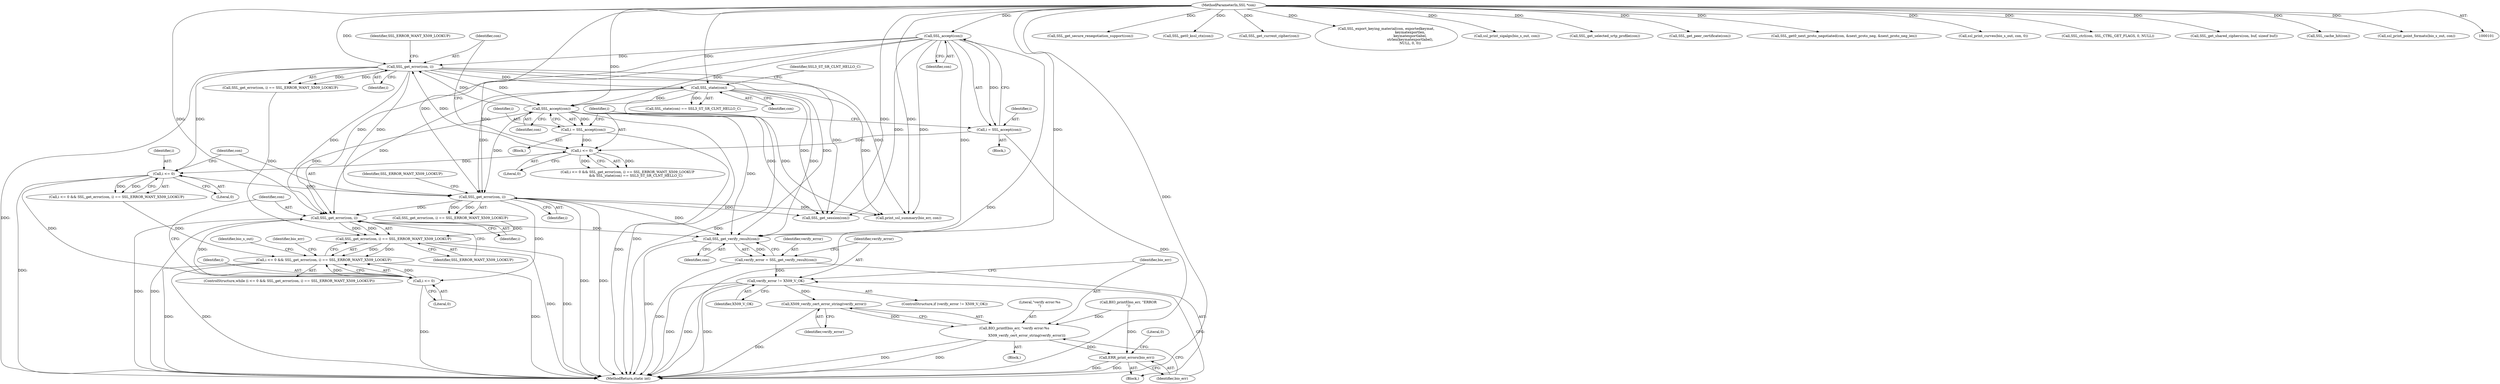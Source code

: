 digraph "0_openssl_259b664f950c2ba66fbf4b0fe5281327904ead21@pointer" {
"1000179" [label="(Call,SSL_get_error(con, i))"];
"1000125" [label="(Call,SSL_get_error(con, i))"];
"1000139" [label="(Call,SSL_accept(con))"];
"1000115" [label="(Call,SSL_accept(con))"];
"1000102" [label="(MethodParameterIn,SSL *con)"];
"1000130" [label="(Call,SSL_state(con))"];
"1000120" [label="(Call,i <= 0)"];
"1000113" [label="(Call,i = SSL_accept(con))"];
"1000137" [label="(Call,i = SSL_accept(con))"];
"1000147" [label="(Call,SSL_get_error(con, i))"];
"1000143" [label="(Call,i <= 0)"];
"1000175" [label="(Call,i <= 0)"];
"1000178" [label="(Call,SSL_get_error(con, i) == SSL_ERROR_WANT_X509_LOOKUP)"];
"1000174" [label="(Call,i <= 0 && SSL_get_error(con, i) == SSL_ERROR_WANT_X509_LOOKUP)"];
"1000224" [label="(Call,SSL_get_verify_result(con))"];
"1000222" [label="(Call,verify_error = SSL_get_verify_result(con))"];
"1000227" [label="(Call,verify_error != X509_V_OK)"];
"1000234" [label="(Call,X509_verify_cert_error_string(verify_error))"];
"1000231" [label="(Call,BIO_printf(bio_err, \"verify error:%s\n\",\n                       X509_verify_cert_error_string(verify_error)))"];
"1000236" [label="(Call,ERR_print_errors(bio_err))"];
"1000231" [label="(Call,BIO_printf(bio_err, \"verify error:%s\n\",\n                       X509_verify_cert_error_string(verify_error)))"];
"1000390" [label="(Call,SSL_get_secure_renegotiation_support(con))"];
"1000234" [label="(Call,X509_verify_cert_error_string(verify_error))"];
"1000375" [label="(Call,SSL_get0_kssl_ctx(con))"];
"1000222" [label="(Call,verify_error = SSL_get_verify_result(con))"];
"1000180" [label="(Identifier,con)"];
"1000127" [label="(Identifier,i)"];
"1000239" [label="(Literal,0)"];
"1000116" [label="(Identifier,con)"];
"1000301" [label="(Call,SSL_get_current_cipher(con))"];
"1000151" [label="(Block,)"];
"1000421" [label="(Call,SSL_export_keying_material(con, exportedkeymat,\n                                            keymatexportlen,\n                                            keymatexportlabel,\n                                            strlen(keymatexportlabel),\n                                            NULL, 0, 0))"];
"1000121" [label="(Identifier,i)"];
"1000174" [label="(Call,i <= 0 && SSL_get_error(con, i) == SSL_ERROR_WANT_X509_LOOKUP)"];
"1000303" [label="(Call,ssl_print_sigalgs(bio_s_out, con))"];
"1000144" [label="(Identifier,i)"];
"1000148" [label="(Identifier,con)"];
"1000129" [label="(Call,SSL_state(con) == SSL3_ST_SR_CLNT_HELLO_C)"];
"1000126" [label="(Identifier,con)"];
"1000114" [label="(Identifier,i)"];
"1000178" [label="(Call,SSL_get_error(con, i) == SSL_ERROR_WANT_X509_LOOKUP)"];
"1000219" [label="(Call,BIO_printf(bio_err, \"ERROR\n\"))"];
"1000124" [label="(Call,SSL_get_error(con, i) == SSL_ERROR_WANT_X509_LOOKUP)"];
"1000345" [label="(Call,SSL_get_selected_srtp_profile(con))"];
"1000138" [label="(Identifier,i)"];
"1000125" [label="(Call,SSL_get_error(con, i))"];
"1000142" [label="(Call,i <= 0 && SSL_get_error(con, i) == SSL_ERROR_WANT_X509_LOOKUP)"];
"1000235" [label="(Identifier,verify_error)"];
"1000237" [label="(Identifier,bio_err)"];
"1000113" [label="(Call,i = SSL_accept(con))"];
"1000251" [label="(Call,SSL_get_peer_certificate(con))"];
"1000181" [label="(Identifier,i)"];
"1000223" [label="(Identifier,verify_error)"];
"1000322" [label="(Call,SSL_get0_next_proto_negotiated(con, &next_proto_neg, &next_proto_neg_len))"];
"1000185" [label="(Identifier,bio_s_out)"];
"1000102" [label="(MethodParameterIn,SSL *con)"];
"1000228" [label="(Identifier,verify_error)"];
"1000226" [label="(ControlStructure,if (verify_error != X509_V_OK))"];
"1000229" [label="(Identifier,X509_V_OK)"];
"1000115" [label="(Call,SSL_accept(con))"];
"1000137" [label="(Call,i = SSL_accept(con))"];
"1000309" [label="(Call,ssl_print_curves(bio_s_out, con, 0))"];
"1000462" [label="(MethodReturn,static int)"];
"1000119" [label="(Call,i <= 0 && SSL_get_error(con, i) == SSL_ERROR_WANT_X509_LOOKUP\n               && SSL_state(con) == SSL3_ST_SR_CLNT_HELLO_C)"];
"1000133" [label="(Block,)"];
"1000140" [label="(Identifier,con)"];
"1000128" [label="(Identifier,SSL_ERROR_WANT_X509_LOOKUP)"];
"1000363" [label="(Call,SSL_ctrl(con, SSL_CTRL_GET_FLAGS, 0, NULL))"];
"1000149" [label="(Identifier,i)"];
"1000176" [label="(Identifier,i)"];
"1000225" [label="(Identifier,con)"];
"1000227" [label="(Call,verify_error != X509_V_OK)"];
"1000236" [label="(Call,ERR_print_errors(bio_err))"];
"1000146" [label="(Call,SSL_get_error(con, i) == SSL_ERROR_WANT_X509_LOOKUP)"];
"1000120" [label="(Call,i <= 0)"];
"1000247" [label="(Call,SSL_get_session(con))"];
"1000173" [label="(ControlStructure,while (i <= 0 && SSL_get_error(con, i) == SSL_ERROR_WANT_X509_LOOKUP))"];
"1000143" [label="(Call,i <= 0)"];
"1000230" [label="(Block,)"];
"1000182" [label="(Identifier,SSL_ERROR_WANT_X509_LOOKUP)"];
"1000139" [label="(Call,SSL_accept(con))"];
"1000122" [label="(Literal,0)"];
"1000150" [label="(Identifier,SSL_ERROR_WANT_X509_LOOKUP)"];
"1000233" [label="(Literal,\"verify error:%s\n\")"];
"1000232" [label="(Identifier,bio_err)"];
"1000224" [label="(Call,SSL_get_verify_result(con))"];
"1000288" [label="(Call,SSL_get_shared_ciphers(con, buf, sizeof buf))"];
"1000145" [label="(Literal,0)"];
"1000179" [label="(Call,SSL_get_error(con, i))"];
"1000147" [label="(Call,SSL_get_error(con, i))"];
"1000132" [label="(Identifier,SSL3_ST_SR_CLNT_HELLO_C)"];
"1000177" [label="(Literal,0)"];
"1000220" [label="(Identifier,bio_err)"];
"1000130" [label="(Call,SSL_state(con))"];
"1000175" [label="(Call,i <= 0)"];
"1000242" [label="(Call,print_ssl_summary(bio_err, con))"];
"1000356" [label="(Call,SSL_cache_hit(con))"];
"1000103" [label="(Block,)"];
"1000306" [label="(Call,ssl_print_point_formats(bio_s_out, con))"];
"1000131" [label="(Identifier,con)"];
"1000179" -> "1000178"  [label="AST: "];
"1000179" -> "1000181"  [label="CFG: "];
"1000180" -> "1000179"  [label="AST: "];
"1000181" -> "1000179"  [label="AST: "];
"1000182" -> "1000179"  [label="CFG: "];
"1000179" -> "1000462"  [label="DDG: "];
"1000179" -> "1000462"  [label="DDG: "];
"1000179" -> "1000178"  [label="DDG: "];
"1000179" -> "1000178"  [label="DDG: "];
"1000125" -> "1000179"  [label="DDG: "];
"1000139" -> "1000179"  [label="DDG: "];
"1000147" -> "1000179"  [label="DDG: "];
"1000115" -> "1000179"  [label="DDG: "];
"1000130" -> "1000179"  [label="DDG: "];
"1000102" -> "1000179"  [label="DDG: "];
"1000175" -> "1000179"  [label="DDG: "];
"1000179" -> "1000224"  [label="DDG: "];
"1000125" -> "1000124"  [label="AST: "];
"1000125" -> "1000127"  [label="CFG: "];
"1000126" -> "1000125"  [label="AST: "];
"1000127" -> "1000125"  [label="AST: "];
"1000128" -> "1000125"  [label="CFG: "];
"1000125" -> "1000462"  [label="DDG: "];
"1000125" -> "1000124"  [label="DDG: "];
"1000125" -> "1000124"  [label="DDG: "];
"1000139" -> "1000125"  [label="DDG: "];
"1000115" -> "1000125"  [label="DDG: "];
"1000102" -> "1000125"  [label="DDG: "];
"1000120" -> "1000125"  [label="DDG: "];
"1000125" -> "1000130"  [label="DDG: "];
"1000125" -> "1000139"  [label="DDG: "];
"1000125" -> "1000143"  [label="DDG: "];
"1000125" -> "1000147"  [label="DDG: "];
"1000125" -> "1000224"  [label="DDG: "];
"1000125" -> "1000242"  [label="DDG: "];
"1000125" -> "1000247"  [label="DDG: "];
"1000139" -> "1000137"  [label="AST: "];
"1000139" -> "1000140"  [label="CFG: "];
"1000140" -> "1000139"  [label="AST: "];
"1000137" -> "1000139"  [label="CFG: "];
"1000139" -> "1000462"  [label="DDG: "];
"1000139" -> "1000137"  [label="DDG: "];
"1000115" -> "1000139"  [label="DDG: "];
"1000130" -> "1000139"  [label="DDG: "];
"1000102" -> "1000139"  [label="DDG: "];
"1000139" -> "1000147"  [label="DDG: "];
"1000139" -> "1000224"  [label="DDG: "];
"1000139" -> "1000242"  [label="DDG: "];
"1000139" -> "1000247"  [label="DDG: "];
"1000115" -> "1000113"  [label="AST: "];
"1000115" -> "1000116"  [label="CFG: "];
"1000116" -> "1000115"  [label="AST: "];
"1000113" -> "1000115"  [label="CFG: "];
"1000115" -> "1000462"  [label="DDG: "];
"1000115" -> "1000113"  [label="DDG: "];
"1000102" -> "1000115"  [label="DDG: "];
"1000115" -> "1000147"  [label="DDG: "];
"1000115" -> "1000224"  [label="DDG: "];
"1000115" -> "1000242"  [label="DDG: "];
"1000115" -> "1000247"  [label="DDG: "];
"1000102" -> "1000101"  [label="AST: "];
"1000102" -> "1000462"  [label="DDG: "];
"1000102" -> "1000130"  [label="DDG: "];
"1000102" -> "1000147"  [label="DDG: "];
"1000102" -> "1000224"  [label="DDG: "];
"1000102" -> "1000242"  [label="DDG: "];
"1000102" -> "1000247"  [label="DDG: "];
"1000102" -> "1000251"  [label="DDG: "];
"1000102" -> "1000288"  [label="DDG: "];
"1000102" -> "1000301"  [label="DDG: "];
"1000102" -> "1000303"  [label="DDG: "];
"1000102" -> "1000306"  [label="DDG: "];
"1000102" -> "1000309"  [label="DDG: "];
"1000102" -> "1000322"  [label="DDG: "];
"1000102" -> "1000345"  [label="DDG: "];
"1000102" -> "1000356"  [label="DDG: "];
"1000102" -> "1000363"  [label="DDG: "];
"1000102" -> "1000375"  [label="DDG: "];
"1000102" -> "1000390"  [label="DDG: "];
"1000102" -> "1000421"  [label="DDG: "];
"1000130" -> "1000129"  [label="AST: "];
"1000130" -> "1000131"  [label="CFG: "];
"1000131" -> "1000130"  [label="AST: "];
"1000132" -> "1000130"  [label="CFG: "];
"1000130" -> "1000462"  [label="DDG: "];
"1000130" -> "1000129"  [label="DDG: "];
"1000130" -> "1000147"  [label="DDG: "];
"1000130" -> "1000224"  [label="DDG: "];
"1000130" -> "1000242"  [label="DDG: "];
"1000130" -> "1000247"  [label="DDG: "];
"1000120" -> "1000119"  [label="AST: "];
"1000120" -> "1000122"  [label="CFG: "];
"1000121" -> "1000120"  [label="AST: "];
"1000122" -> "1000120"  [label="AST: "];
"1000126" -> "1000120"  [label="CFG: "];
"1000119" -> "1000120"  [label="CFG: "];
"1000120" -> "1000119"  [label="DDG: "];
"1000120" -> "1000119"  [label="DDG: "];
"1000113" -> "1000120"  [label="DDG: "];
"1000137" -> "1000120"  [label="DDG: "];
"1000120" -> "1000143"  [label="DDG: "];
"1000113" -> "1000103"  [label="AST: "];
"1000114" -> "1000113"  [label="AST: "];
"1000121" -> "1000113"  [label="CFG: "];
"1000113" -> "1000462"  [label="DDG: "];
"1000137" -> "1000133"  [label="AST: "];
"1000138" -> "1000137"  [label="AST: "];
"1000121" -> "1000137"  [label="CFG: "];
"1000137" -> "1000462"  [label="DDG: "];
"1000147" -> "1000146"  [label="AST: "];
"1000147" -> "1000149"  [label="CFG: "];
"1000148" -> "1000147"  [label="AST: "];
"1000149" -> "1000147"  [label="AST: "];
"1000150" -> "1000147"  [label="CFG: "];
"1000147" -> "1000462"  [label="DDG: "];
"1000147" -> "1000462"  [label="DDG: "];
"1000147" -> "1000146"  [label="DDG: "];
"1000147" -> "1000146"  [label="DDG: "];
"1000143" -> "1000147"  [label="DDG: "];
"1000147" -> "1000175"  [label="DDG: "];
"1000147" -> "1000224"  [label="DDG: "];
"1000147" -> "1000242"  [label="DDG: "];
"1000147" -> "1000247"  [label="DDG: "];
"1000143" -> "1000142"  [label="AST: "];
"1000143" -> "1000145"  [label="CFG: "];
"1000144" -> "1000143"  [label="AST: "];
"1000145" -> "1000143"  [label="AST: "];
"1000148" -> "1000143"  [label="CFG: "];
"1000142" -> "1000143"  [label="CFG: "];
"1000143" -> "1000462"  [label="DDG: "];
"1000143" -> "1000142"  [label="DDG: "];
"1000143" -> "1000142"  [label="DDG: "];
"1000143" -> "1000175"  [label="DDG: "];
"1000175" -> "1000174"  [label="AST: "];
"1000175" -> "1000177"  [label="CFG: "];
"1000176" -> "1000175"  [label="AST: "];
"1000177" -> "1000175"  [label="AST: "];
"1000180" -> "1000175"  [label="CFG: "];
"1000174" -> "1000175"  [label="CFG: "];
"1000175" -> "1000462"  [label="DDG: "];
"1000175" -> "1000174"  [label="DDG: "];
"1000175" -> "1000174"  [label="DDG: "];
"1000178" -> "1000174"  [label="AST: "];
"1000178" -> "1000182"  [label="CFG: "];
"1000182" -> "1000178"  [label="AST: "];
"1000174" -> "1000178"  [label="CFG: "];
"1000178" -> "1000462"  [label="DDG: "];
"1000178" -> "1000462"  [label="DDG: "];
"1000178" -> "1000174"  [label="DDG: "];
"1000178" -> "1000174"  [label="DDG: "];
"1000146" -> "1000178"  [label="DDG: "];
"1000124" -> "1000178"  [label="DDG: "];
"1000174" -> "1000173"  [label="AST: "];
"1000185" -> "1000174"  [label="CFG: "];
"1000220" -> "1000174"  [label="CFG: "];
"1000174" -> "1000462"  [label="DDG: "];
"1000174" -> "1000462"  [label="DDG: "];
"1000174" -> "1000462"  [label="DDG: "];
"1000142" -> "1000174"  [label="DDG: "];
"1000224" -> "1000222"  [label="AST: "];
"1000224" -> "1000225"  [label="CFG: "];
"1000225" -> "1000224"  [label="AST: "];
"1000222" -> "1000224"  [label="CFG: "];
"1000224" -> "1000462"  [label="DDG: "];
"1000224" -> "1000222"  [label="DDG: "];
"1000222" -> "1000151"  [label="AST: "];
"1000223" -> "1000222"  [label="AST: "];
"1000228" -> "1000222"  [label="CFG: "];
"1000222" -> "1000462"  [label="DDG: "];
"1000222" -> "1000227"  [label="DDG: "];
"1000227" -> "1000226"  [label="AST: "];
"1000227" -> "1000229"  [label="CFG: "];
"1000228" -> "1000227"  [label="AST: "];
"1000229" -> "1000227"  [label="AST: "];
"1000232" -> "1000227"  [label="CFG: "];
"1000237" -> "1000227"  [label="CFG: "];
"1000227" -> "1000462"  [label="DDG: "];
"1000227" -> "1000462"  [label="DDG: "];
"1000227" -> "1000462"  [label="DDG: "];
"1000227" -> "1000234"  [label="DDG: "];
"1000234" -> "1000231"  [label="AST: "];
"1000234" -> "1000235"  [label="CFG: "];
"1000235" -> "1000234"  [label="AST: "];
"1000231" -> "1000234"  [label="CFG: "];
"1000234" -> "1000462"  [label="DDG: "];
"1000234" -> "1000231"  [label="DDG: "];
"1000231" -> "1000230"  [label="AST: "];
"1000232" -> "1000231"  [label="AST: "];
"1000233" -> "1000231"  [label="AST: "];
"1000237" -> "1000231"  [label="CFG: "];
"1000231" -> "1000462"  [label="DDG: "];
"1000231" -> "1000462"  [label="DDG: "];
"1000219" -> "1000231"  [label="DDG: "];
"1000231" -> "1000236"  [label="DDG: "];
"1000236" -> "1000151"  [label="AST: "];
"1000236" -> "1000237"  [label="CFG: "];
"1000237" -> "1000236"  [label="AST: "];
"1000239" -> "1000236"  [label="CFG: "];
"1000236" -> "1000462"  [label="DDG: "];
"1000236" -> "1000462"  [label="DDG: "];
"1000219" -> "1000236"  [label="DDG: "];
}
